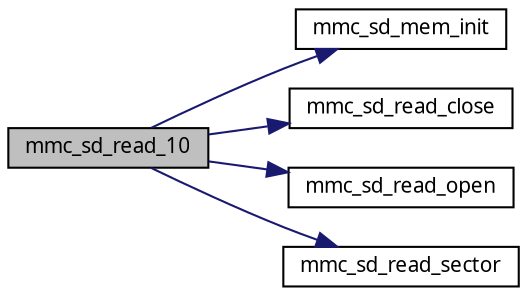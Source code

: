 digraph G
{
  edge [fontname="FreeSans.ttf",fontsize=10,labelfontname="FreeSans.ttf",labelfontsize=10];
  node [fontname="FreeSans.ttf",fontsize=10,shape=record];
  rankdir=LR;
  Node1 [label="mmc_sd_read_10",height=0.2,width=0.4,color="black", fillcolor="grey75", style="filled" fontcolor="black"];
  Node1 -> Node2 [color="midnightblue",fontsize=10,style="solid",fontname="FreeSans.ttf"];
  Node2 [label="mmc_sd_mem_init",height=0.2,width=0.4,color="black", fillcolor="white", style="filled",URL="$a00055.html#ba69d3f788de91272ed39a09aeac4de2"];
  Node1 -> Node3 [color="midnightblue",fontsize=10,style="solid",fontname="FreeSans.ttf"];
  Node3 [label="mmc_sd_read_close",height=0.2,width=0.4,color="black", fillcolor="white", style="filled",URL="$a00053.html#c9ac50b353ad95dceb98f8116f6b08bb"];
  Node1 -> Node4 [color="midnightblue",fontsize=10,style="solid",fontname="FreeSans.ttf"];
  Node4 [label="mmc_sd_read_open",height=0.2,width=0.4,color="black", fillcolor="white", style="filled",URL="$a00053.html#d8cf80c9a8b7b907aed581d16a44365e",tooltip="Functions for preparing block read/write."];
  Node1 -> Node5 [color="midnightblue",fontsize=10,style="solid",fontname="FreeSans.ttf"];
  Node5 [label="mmc_sd_read_sector",height=0.2,width=0.4,color="black", fillcolor="white", style="filled",URL="$a00053.html#b0f854f072a125bbeb9b66002da38aa6"];
}
